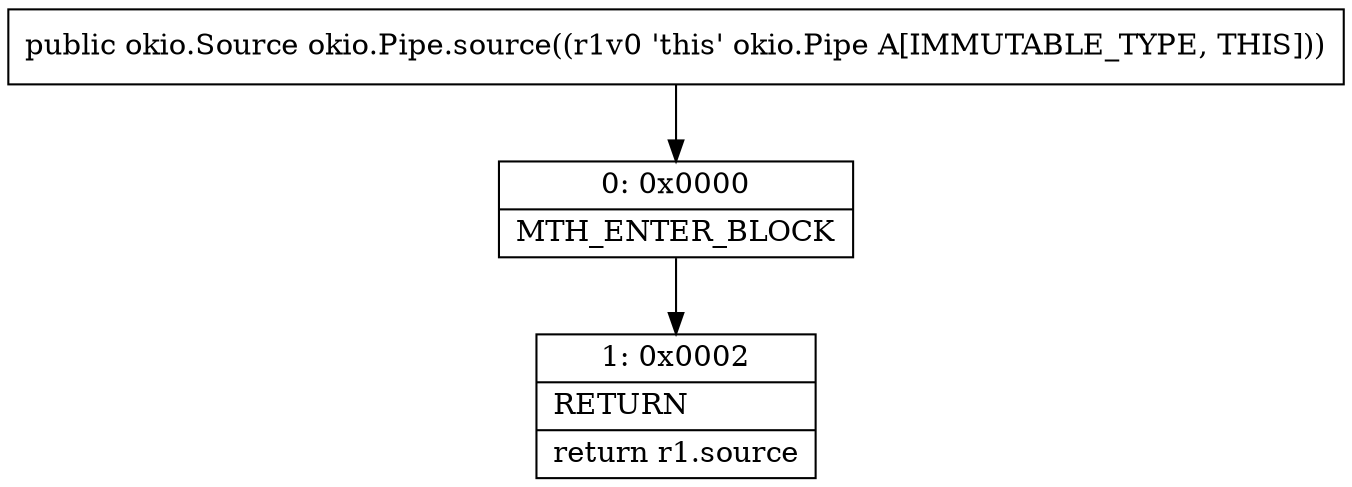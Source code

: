 digraph "CFG forokio.Pipe.source()Lokio\/Source;" {
Node_0 [shape=record,label="{0\:\ 0x0000|MTH_ENTER_BLOCK\l}"];
Node_1 [shape=record,label="{1\:\ 0x0002|RETURN\l|return r1.source\l}"];
MethodNode[shape=record,label="{public okio.Source okio.Pipe.source((r1v0 'this' okio.Pipe A[IMMUTABLE_TYPE, THIS])) }"];
MethodNode -> Node_0;
Node_0 -> Node_1;
}

